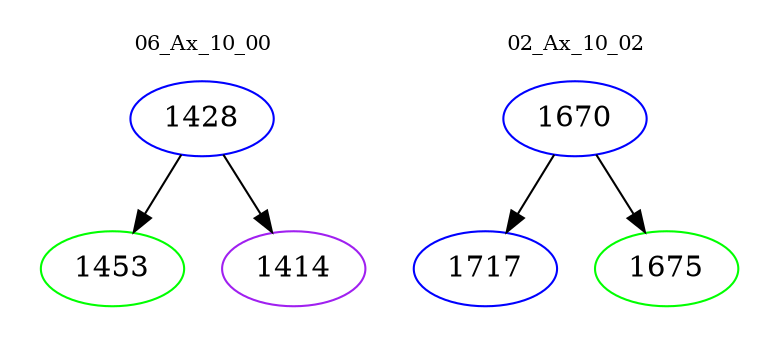 digraph{
subgraph cluster_0 {
color = white
label = "06_Ax_10_00";
fontsize=10;
T0_1428 [label="1428", color="blue"]
T0_1428 -> T0_1453 [color="black"]
T0_1453 [label="1453", color="green"]
T0_1428 -> T0_1414 [color="black"]
T0_1414 [label="1414", color="purple"]
}
subgraph cluster_1 {
color = white
label = "02_Ax_10_02";
fontsize=10;
T1_1670 [label="1670", color="blue"]
T1_1670 -> T1_1717 [color="black"]
T1_1717 [label="1717", color="blue"]
T1_1670 -> T1_1675 [color="black"]
T1_1675 [label="1675", color="green"]
}
}
